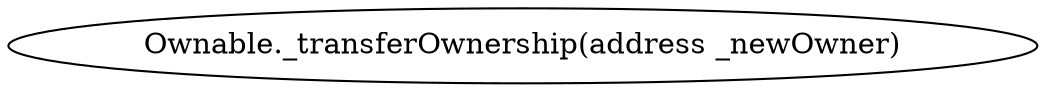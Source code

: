 digraph "" {
	graph [bb="0,0,419.96,36"];
	node [label="\N"];
	"Ownable._transferOwnership(address _newOwner)"	 [height=0.5,
		pos="209.98,18",
		width=5.8327];
}
digraph "" {
	graph [bb="0,0,419.96,36"];
	node [label="\N"];
	"Ownable._transferOwnership(address _newOwner)"	 [height=0.5,
		pos="209.98,18",
		width=5.8327];
}
digraph "" {
	graph [bb="0,0,419.96,36"];
	node [label="\N"];
	"Ownable._transferOwnership(address _newOwner)"	 [height=0.5,
		pos="209.98,18",
		width=5.8327];
}
digraph "" {
	graph [bb="0,0,419.96,36"];
	node [label="\N"];
	"Ownable._transferOwnership(address _newOwner)"	 [height=0.5,
		pos="209.98,18",
		width=5.8327];
}
digraph "" {
	graph [bb="0,0,419.96,36"];
	node [label="\N"];
	"Ownable._transferOwnership(address _newOwner)"	 [height=0.5,
		pos="209.98,18",
		width=5.8327];
}
